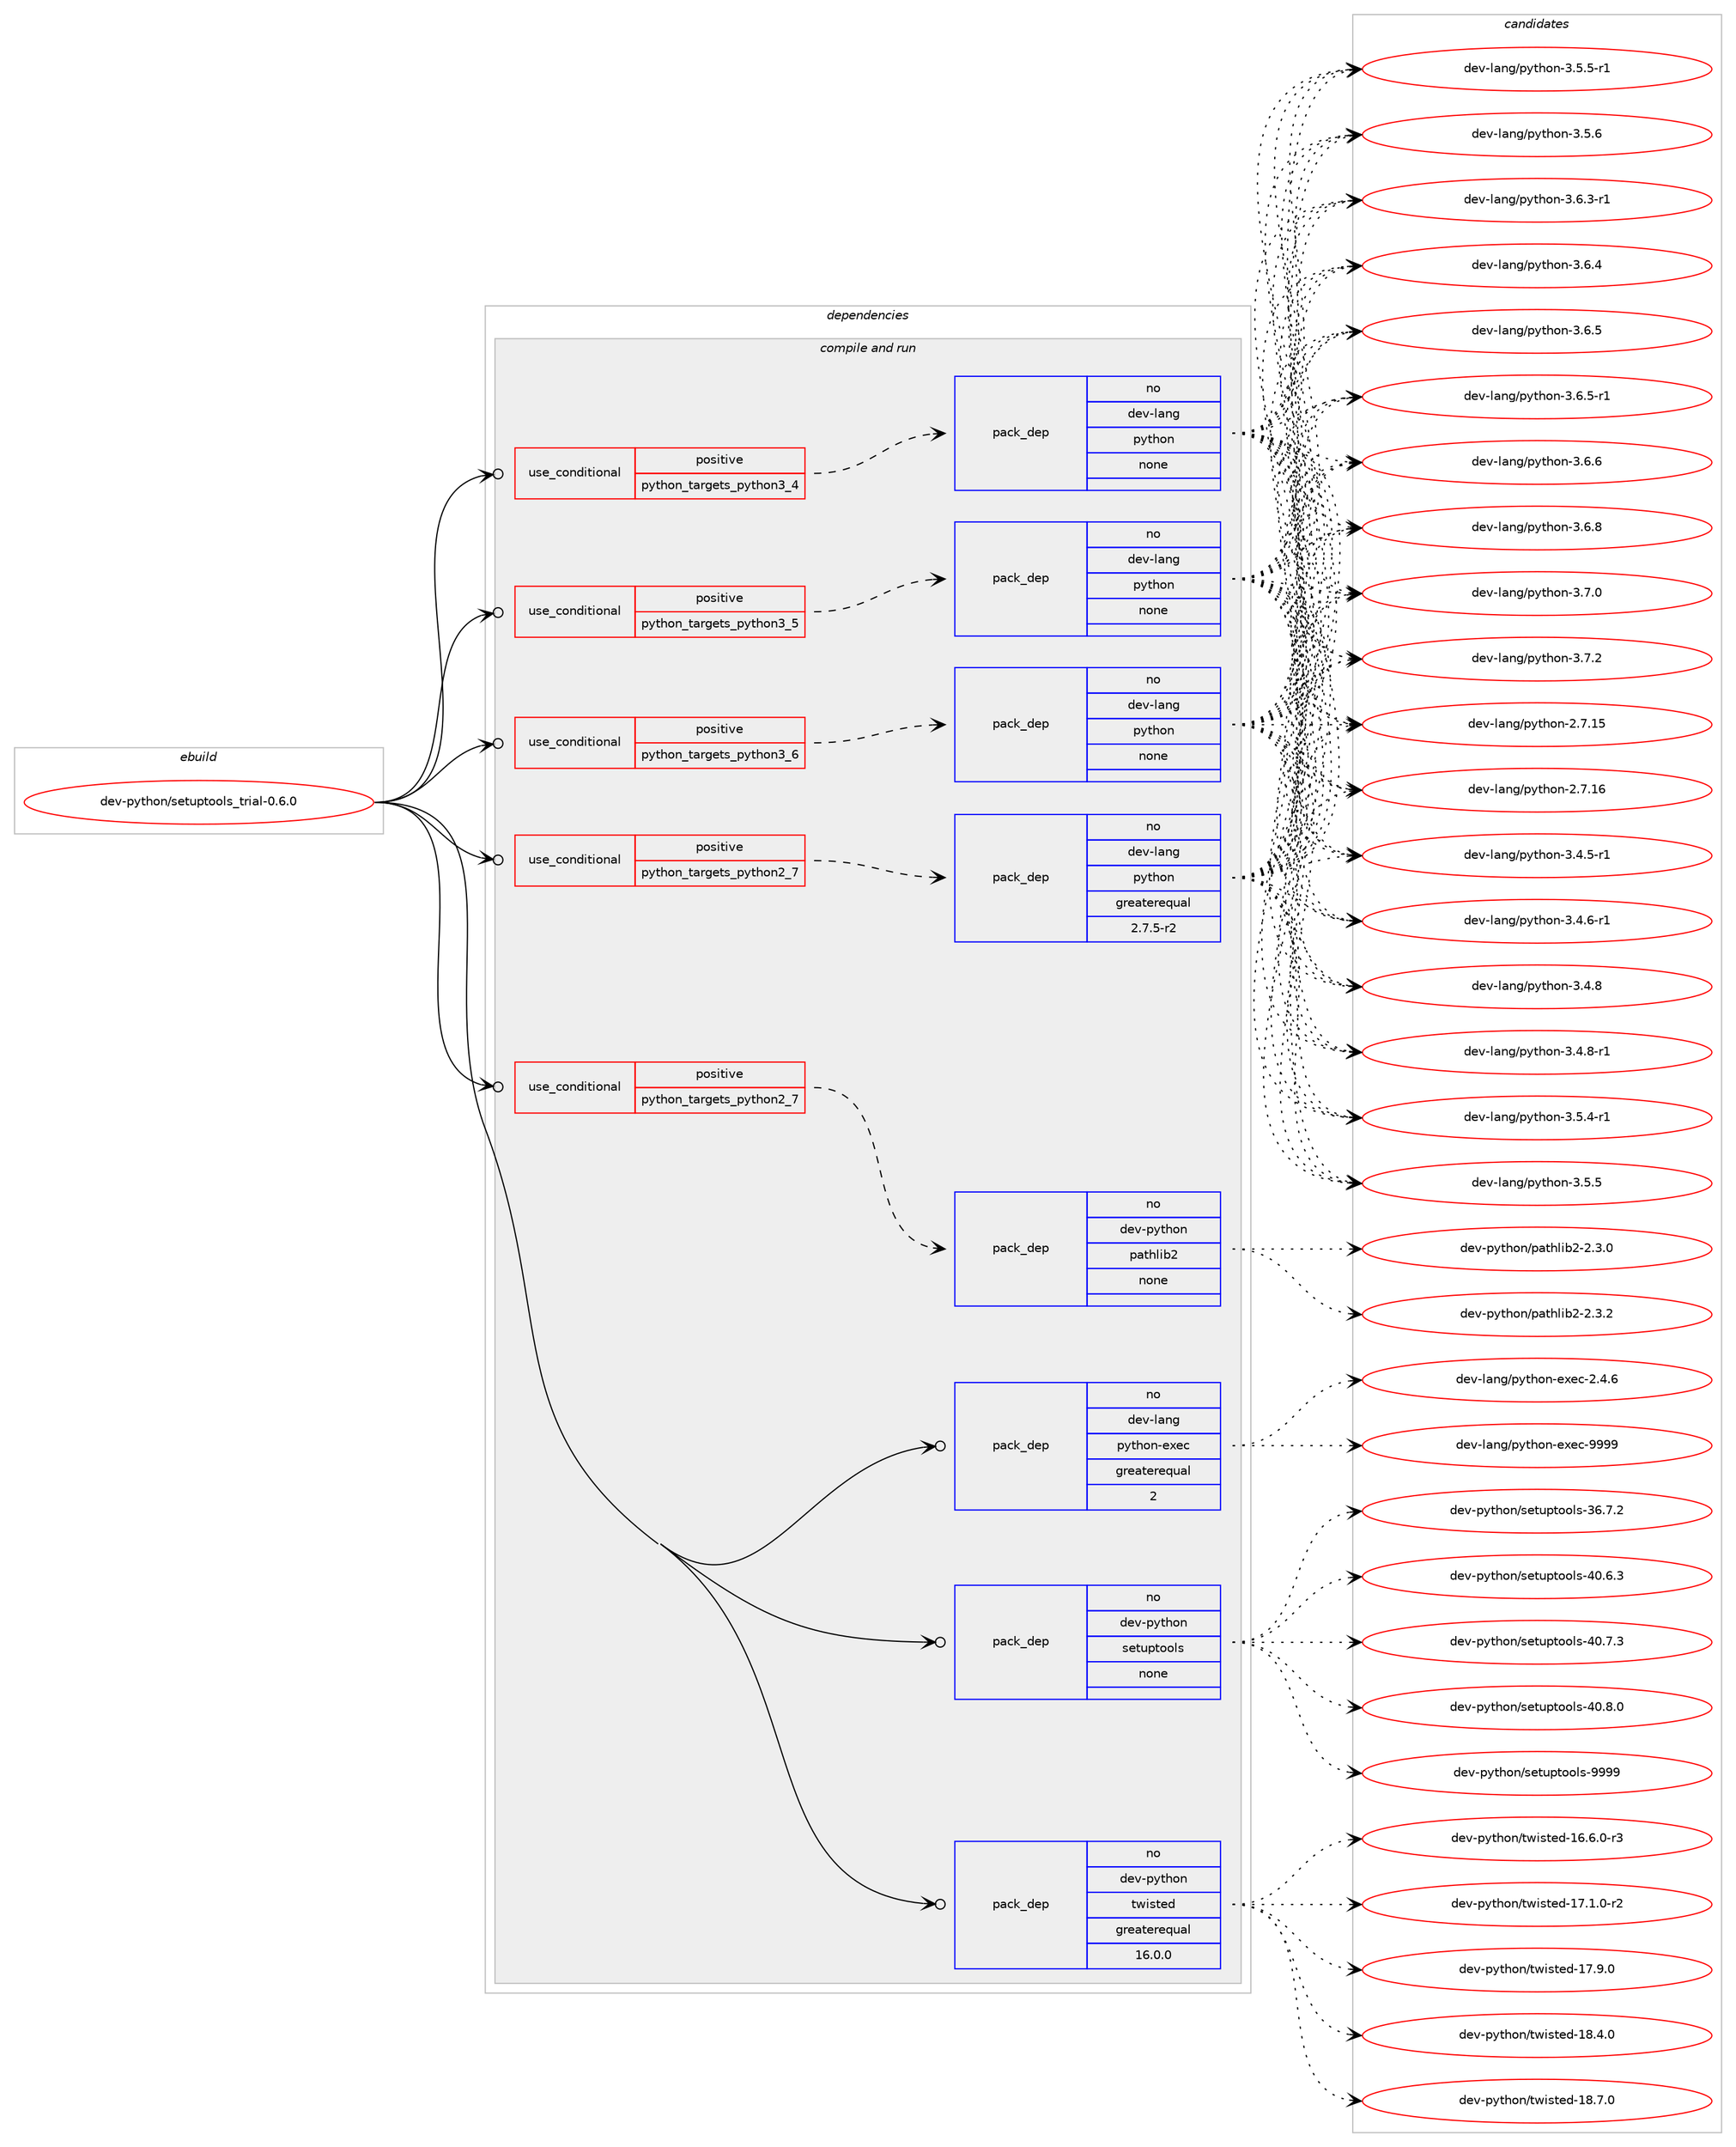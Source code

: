 digraph prolog {

# *************
# Graph options
# *************

newrank=true;
concentrate=true;
compound=true;
graph [rankdir=LR,fontname=Helvetica,fontsize=10,ranksep=1.5];#, ranksep=2.5, nodesep=0.2];
edge  [arrowhead=vee];
node  [fontname=Helvetica,fontsize=10];

# **********
# The ebuild
# **********

subgraph cluster_leftcol {
color=gray;
rank=same;
label=<<i>ebuild</i>>;
id [label="dev-python/setuptools_trial-0.6.0", color=red, width=4, href="../dev-python/setuptools_trial-0.6.0.svg"];
}

# ****************
# The dependencies
# ****************

subgraph cluster_midcol {
color=gray;
label=<<i>dependencies</i>>;
subgraph cluster_compile {
fillcolor="#eeeeee";
style=filled;
label=<<i>compile</i>>;
}
subgraph cluster_compileandrun {
fillcolor="#eeeeee";
style=filled;
label=<<i>compile and run</i>>;
subgraph cond384534 {
dependency1441004 [label=<<TABLE BORDER="0" CELLBORDER="1" CELLSPACING="0" CELLPADDING="4"><TR><TD ROWSPAN="3" CELLPADDING="10">use_conditional</TD></TR><TR><TD>positive</TD></TR><TR><TD>python_targets_python2_7</TD></TR></TABLE>>, shape=none, color=red];
subgraph pack1033108 {
dependency1441005 [label=<<TABLE BORDER="0" CELLBORDER="1" CELLSPACING="0" CELLPADDING="4" WIDTH="220"><TR><TD ROWSPAN="6" CELLPADDING="30">pack_dep</TD></TR><TR><TD WIDTH="110">no</TD></TR><TR><TD>dev-lang</TD></TR><TR><TD>python</TD></TR><TR><TD>greaterequal</TD></TR><TR><TD>2.7.5-r2</TD></TR></TABLE>>, shape=none, color=blue];
}
dependency1441004:e -> dependency1441005:w [weight=20,style="dashed",arrowhead="vee"];
}
id:e -> dependency1441004:w [weight=20,style="solid",arrowhead="odotvee"];
subgraph cond384535 {
dependency1441006 [label=<<TABLE BORDER="0" CELLBORDER="1" CELLSPACING="0" CELLPADDING="4"><TR><TD ROWSPAN="3" CELLPADDING="10">use_conditional</TD></TR><TR><TD>positive</TD></TR><TR><TD>python_targets_python2_7</TD></TR></TABLE>>, shape=none, color=red];
subgraph pack1033109 {
dependency1441007 [label=<<TABLE BORDER="0" CELLBORDER="1" CELLSPACING="0" CELLPADDING="4" WIDTH="220"><TR><TD ROWSPAN="6" CELLPADDING="30">pack_dep</TD></TR><TR><TD WIDTH="110">no</TD></TR><TR><TD>dev-python</TD></TR><TR><TD>pathlib2</TD></TR><TR><TD>none</TD></TR><TR><TD></TD></TR></TABLE>>, shape=none, color=blue];
}
dependency1441006:e -> dependency1441007:w [weight=20,style="dashed",arrowhead="vee"];
}
id:e -> dependency1441006:w [weight=20,style="solid",arrowhead="odotvee"];
subgraph cond384536 {
dependency1441008 [label=<<TABLE BORDER="0" CELLBORDER="1" CELLSPACING="0" CELLPADDING="4"><TR><TD ROWSPAN="3" CELLPADDING="10">use_conditional</TD></TR><TR><TD>positive</TD></TR><TR><TD>python_targets_python3_4</TD></TR></TABLE>>, shape=none, color=red];
subgraph pack1033110 {
dependency1441009 [label=<<TABLE BORDER="0" CELLBORDER="1" CELLSPACING="0" CELLPADDING="4" WIDTH="220"><TR><TD ROWSPAN="6" CELLPADDING="30">pack_dep</TD></TR><TR><TD WIDTH="110">no</TD></TR><TR><TD>dev-lang</TD></TR><TR><TD>python</TD></TR><TR><TD>none</TD></TR><TR><TD></TD></TR></TABLE>>, shape=none, color=blue];
}
dependency1441008:e -> dependency1441009:w [weight=20,style="dashed",arrowhead="vee"];
}
id:e -> dependency1441008:w [weight=20,style="solid",arrowhead="odotvee"];
subgraph cond384537 {
dependency1441010 [label=<<TABLE BORDER="0" CELLBORDER="1" CELLSPACING="0" CELLPADDING="4"><TR><TD ROWSPAN="3" CELLPADDING="10">use_conditional</TD></TR><TR><TD>positive</TD></TR><TR><TD>python_targets_python3_5</TD></TR></TABLE>>, shape=none, color=red];
subgraph pack1033111 {
dependency1441011 [label=<<TABLE BORDER="0" CELLBORDER="1" CELLSPACING="0" CELLPADDING="4" WIDTH="220"><TR><TD ROWSPAN="6" CELLPADDING="30">pack_dep</TD></TR><TR><TD WIDTH="110">no</TD></TR><TR><TD>dev-lang</TD></TR><TR><TD>python</TD></TR><TR><TD>none</TD></TR><TR><TD></TD></TR></TABLE>>, shape=none, color=blue];
}
dependency1441010:e -> dependency1441011:w [weight=20,style="dashed",arrowhead="vee"];
}
id:e -> dependency1441010:w [weight=20,style="solid",arrowhead="odotvee"];
subgraph cond384538 {
dependency1441012 [label=<<TABLE BORDER="0" CELLBORDER="1" CELLSPACING="0" CELLPADDING="4"><TR><TD ROWSPAN="3" CELLPADDING="10">use_conditional</TD></TR><TR><TD>positive</TD></TR><TR><TD>python_targets_python3_6</TD></TR></TABLE>>, shape=none, color=red];
subgraph pack1033112 {
dependency1441013 [label=<<TABLE BORDER="0" CELLBORDER="1" CELLSPACING="0" CELLPADDING="4" WIDTH="220"><TR><TD ROWSPAN="6" CELLPADDING="30">pack_dep</TD></TR><TR><TD WIDTH="110">no</TD></TR><TR><TD>dev-lang</TD></TR><TR><TD>python</TD></TR><TR><TD>none</TD></TR><TR><TD></TD></TR></TABLE>>, shape=none, color=blue];
}
dependency1441012:e -> dependency1441013:w [weight=20,style="dashed",arrowhead="vee"];
}
id:e -> dependency1441012:w [weight=20,style="solid",arrowhead="odotvee"];
subgraph pack1033113 {
dependency1441014 [label=<<TABLE BORDER="0" CELLBORDER="1" CELLSPACING="0" CELLPADDING="4" WIDTH="220"><TR><TD ROWSPAN="6" CELLPADDING="30">pack_dep</TD></TR><TR><TD WIDTH="110">no</TD></TR><TR><TD>dev-lang</TD></TR><TR><TD>python-exec</TD></TR><TR><TD>greaterequal</TD></TR><TR><TD>2</TD></TR></TABLE>>, shape=none, color=blue];
}
id:e -> dependency1441014:w [weight=20,style="solid",arrowhead="odotvee"];
subgraph pack1033114 {
dependency1441015 [label=<<TABLE BORDER="0" CELLBORDER="1" CELLSPACING="0" CELLPADDING="4" WIDTH="220"><TR><TD ROWSPAN="6" CELLPADDING="30">pack_dep</TD></TR><TR><TD WIDTH="110">no</TD></TR><TR><TD>dev-python</TD></TR><TR><TD>setuptools</TD></TR><TR><TD>none</TD></TR><TR><TD></TD></TR></TABLE>>, shape=none, color=blue];
}
id:e -> dependency1441015:w [weight=20,style="solid",arrowhead="odotvee"];
subgraph pack1033115 {
dependency1441016 [label=<<TABLE BORDER="0" CELLBORDER="1" CELLSPACING="0" CELLPADDING="4" WIDTH="220"><TR><TD ROWSPAN="6" CELLPADDING="30">pack_dep</TD></TR><TR><TD WIDTH="110">no</TD></TR><TR><TD>dev-python</TD></TR><TR><TD>twisted</TD></TR><TR><TD>greaterequal</TD></TR><TR><TD>16.0.0</TD></TR></TABLE>>, shape=none, color=blue];
}
id:e -> dependency1441016:w [weight=20,style="solid",arrowhead="odotvee"];
}
subgraph cluster_run {
fillcolor="#eeeeee";
style=filled;
label=<<i>run</i>>;
}
}

# **************
# The candidates
# **************

subgraph cluster_choices {
rank=same;
color=gray;
label=<<i>candidates</i>>;

subgraph choice1033108 {
color=black;
nodesep=1;
choice10010111845108971101034711212111610411111045504655464953 [label="dev-lang/python-2.7.15", color=red, width=4,href="../dev-lang/python-2.7.15.svg"];
choice10010111845108971101034711212111610411111045504655464954 [label="dev-lang/python-2.7.16", color=red, width=4,href="../dev-lang/python-2.7.16.svg"];
choice1001011184510897110103471121211161041111104551465246534511449 [label="dev-lang/python-3.4.5-r1", color=red, width=4,href="../dev-lang/python-3.4.5-r1.svg"];
choice1001011184510897110103471121211161041111104551465246544511449 [label="dev-lang/python-3.4.6-r1", color=red, width=4,href="../dev-lang/python-3.4.6-r1.svg"];
choice100101118451089711010347112121116104111110455146524656 [label="dev-lang/python-3.4.8", color=red, width=4,href="../dev-lang/python-3.4.8.svg"];
choice1001011184510897110103471121211161041111104551465246564511449 [label="dev-lang/python-3.4.8-r1", color=red, width=4,href="../dev-lang/python-3.4.8-r1.svg"];
choice1001011184510897110103471121211161041111104551465346524511449 [label="dev-lang/python-3.5.4-r1", color=red, width=4,href="../dev-lang/python-3.5.4-r1.svg"];
choice100101118451089711010347112121116104111110455146534653 [label="dev-lang/python-3.5.5", color=red, width=4,href="../dev-lang/python-3.5.5.svg"];
choice1001011184510897110103471121211161041111104551465346534511449 [label="dev-lang/python-3.5.5-r1", color=red, width=4,href="../dev-lang/python-3.5.5-r1.svg"];
choice100101118451089711010347112121116104111110455146534654 [label="dev-lang/python-3.5.6", color=red, width=4,href="../dev-lang/python-3.5.6.svg"];
choice1001011184510897110103471121211161041111104551465446514511449 [label="dev-lang/python-3.6.3-r1", color=red, width=4,href="../dev-lang/python-3.6.3-r1.svg"];
choice100101118451089711010347112121116104111110455146544652 [label="dev-lang/python-3.6.4", color=red, width=4,href="../dev-lang/python-3.6.4.svg"];
choice100101118451089711010347112121116104111110455146544653 [label="dev-lang/python-3.6.5", color=red, width=4,href="../dev-lang/python-3.6.5.svg"];
choice1001011184510897110103471121211161041111104551465446534511449 [label="dev-lang/python-3.6.5-r1", color=red, width=4,href="../dev-lang/python-3.6.5-r1.svg"];
choice100101118451089711010347112121116104111110455146544654 [label="dev-lang/python-3.6.6", color=red, width=4,href="../dev-lang/python-3.6.6.svg"];
choice100101118451089711010347112121116104111110455146544656 [label="dev-lang/python-3.6.8", color=red, width=4,href="../dev-lang/python-3.6.8.svg"];
choice100101118451089711010347112121116104111110455146554648 [label="dev-lang/python-3.7.0", color=red, width=4,href="../dev-lang/python-3.7.0.svg"];
choice100101118451089711010347112121116104111110455146554650 [label="dev-lang/python-3.7.2", color=red, width=4,href="../dev-lang/python-3.7.2.svg"];
dependency1441005:e -> choice10010111845108971101034711212111610411111045504655464953:w [style=dotted,weight="100"];
dependency1441005:e -> choice10010111845108971101034711212111610411111045504655464954:w [style=dotted,weight="100"];
dependency1441005:e -> choice1001011184510897110103471121211161041111104551465246534511449:w [style=dotted,weight="100"];
dependency1441005:e -> choice1001011184510897110103471121211161041111104551465246544511449:w [style=dotted,weight="100"];
dependency1441005:e -> choice100101118451089711010347112121116104111110455146524656:w [style=dotted,weight="100"];
dependency1441005:e -> choice1001011184510897110103471121211161041111104551465246564511449:w [style=dotted,weight="100"];
dependency1441005:e -> choice1001011184510897110103471121211161041111104551465346524511449:w [style=dotted,weight="100"];
dependency1441005:e -> choice100101118451089711010347112121116104111110455146534653:w [style=dotted,weight="100"];
dependency1441005:e -> choice1001011184510897110103471121211161041111104551465346534511449:w [style=dotted,weight="100"];
dependency1441005:e -> choice100101118451089711010347112121116104111110455146534654:w [style=dotted,weight="100"];
dependency1441005:e -> choice1001011184510897110103471121211161041111104551465446514511449:w [style=dotted,weight="100"];
dependency1441005:e -> choice100101118451089711010347112121116104111110455146544652:w [style=dotted,weight="100"];
dependency1441005:e -> choice100101118451089711010347112121116104111110455146544653:w [style=dotted,weight="100"];
dependency1441005:e -> choice1001011184510897110103471121211161041111104551465446534511449:w [style=dotted,weight="100"];
dependency1441005:e -> choice100101118451089711010347112121116104111110455146544654:w [style=dotted,weight="100"];
dependency1441005:e -> choice100101118451089711010347112121116104111110455146544656:w [style=dotted,weight="100"];
dependency1441005:e -> choice100101118451089711010347112121116104111110455146554648:w [style=dotted,weight="100"];
dependency1441005:e -> choice100101118451089711010347112121116104111110455146554650:w [style=dotted,weight="100"];
}
subgraph choice1033109 {
color=black;
nodesep=1;
choice1001011184511212111610411111047112971161041081059850455046514648 [label="dev-python/pathlib2-2.3.0", color=red, width=4,href="../dev-python/pathlib2-2.3.0.svg"];
choice1001011184511212111610411111047112971161041081059850455046514650 [label="dev-python/pathlib2-2.3.2", color=red, width=4,href="../dev-python/pathlib2-2.3.2.svg"];
dependency1441007:e -> choice1001011184511212111610411111047112971161041081059850455046514648:w [style=dotted,weight="100"];
dependency1441007:e -> choice1001011184511212111610411111047112971161041081059850455046514650:w [style=dotted,weight="100"];
}
subgraph choice1033110 {
color=black;
nodesep=1;
choice10010111845108971101034711212111610411111045504655464953 [label="dev-lang/python-2.7.15", color=red, width=4,href="../dev-lang/python-2.7.15.svg"];
choice10010111845108971101034711212111610411111045504655464954 [label="dev-lang/python-2.7.16", color=red, width=4,href="../dev-lang/python-2.7.16.svg"];
choice1001011184510897110103471121211161041111104551465246534511449 [label="dev-lang/python-3.4.5-r1", color=red, width=4,href="../dev-lang/python-3.4.5-r1.svg"];
choice1001011184510897110103471121211161041111104551465246544511449 [label="dev-lang/python-3.4.6-r1", color=red, width=4,href="../dev-lang/python-3.4.6-r1.svg"];
choice100101118451089711010347112121116104111110455146524656 [label="dev-lang/python-3.4.8", color=red, width=4,href="../dev-lang/python-3.4.8.svg"];
choice1001011184510897110103471121211161041111104551465246564511449 [label="dev-lang/python-3.4.8-r1", color=red, width=4,href="../dev-lang/python-3.4.8-r1.svg"];
choice1001011184510897110103471121211161041111104551465346524511449 [label="dev-lang/python-3.5.4-r1", color=red, width=4,href="../dev-lang/python-3.5.4-r1.svg"];
choice100101118451089711010347112121116104111110455146534653 [label="dev-lang/python-3.5.5", color=red, width=4,href="../dev-lang/python-3.5.5.svg"];
choice1001011184510897110103471121211161041111104551465346534511449 [label="dev-lang/python-3.5.5-r1", color=red, width=4,href="../dev-lang/python-3.5.5-r1.svg"];
choice100101118451089711010347112121116104111110455146534654 [label="dev-lang/python-3.5.6", color=red, width=4,href="../dev-lang/python-3.5.6.svg"];
choice1001011184510897110103471121211161041111104551465446514511449 [label="dev-lang/python-3.6.3-r1", color=red, width=4,href="../dev-lang/python-3.6.3-r1.svg"];
choice100101118451089711010347112121116104111110455146544652 [label="dev-lang/python-3.6.4", color=red, width=4,href="../dev-lang/python-3.6.4.svg"];
choice100101118451089711010347112121116104111110455146544653 [label="dev-lang/python-3.6.5", color=red, width=4,href="../dev-lang/python-3.6.5.svg"];
choice1001011184510897110103471121211161041111104551465446534511449 [label="dev-lang/python-3.6.5-r1", color=red, width=4,href="../dev-lang/python-3.6.5-r1.svg"];
choice100101118451089711010347112121116104111110455146544654 [label="dev-lang/python-3.6.6", color=red, width=4,href="../dev-lang/python-3.6.6.svg"];
choice100101118451089711010347112121116104111110455146544656 [label="dev-lang/python-3.6.8", color=red, width=4,href="../dev-lang/python-3.6.8.svg"];
choice100101118451089711010347112121116104111110455146554648 [label="dev-lang/python-3.7.0", color=red, width=4,href="../dev-lang/python-3.7.0.svg"];
choice100101118451089711010347112121116104111110455146554650 [label="dev-lang/python-3.7.2", color=red, width=4,href="../dev-lang/python-3.7.2.svg"];
dependency1441009:e -> choice10010111845108971101034711212111610411111045504655464953:w [style=dotted,weight="100"];
dependency1441009:e -> choice10010111845108971101034711212111610411111045504655464954:w [style=dotted,weight="100"];
dependency1441009:e -> choice1001011184510897110103471121211161041111104551465246534511449:w [style=dotted,weight="100"];
dependency1441009:e -> choice1001011184510897110103471121211161041111104551465246544511449:w [style=dotted,weight="100"];
dependency1441009:e -> choice100101118451089711010347112121116104111110455146524656:w [style=dotted,weight="100"];
dependency1441009:e -> choice1001011184510897110103471121211161041111104551465246564511449:w [style=dotted,weight="100"];
dependency1441009:e -> choice1001011184510897110103471121211161041111104551465346524511449:w [style=dotted,weight="100"];
dependency1441009:e -> choice100101118451089711010347112121116104111110455146534653:w [style=dotted,weight="100"];
dependency1441009:e -> choice1001011184510897110103471121211161041111104551465346534511449:w [style=dotted,weight="100"];
dependency1441009:e -> choice100101118451089711010347112121116104111110455146534654:w [style=dotted,weight="100"];
dependency1441009:e -> choice1001011184510897110103471121211161041111104551465446514511449:w [style=dotted,weight="100"];
dependency1441009:e -> choice100101118451089711010347112121116104111110455146544652:w [style=dotted,weight="100"];
dependency1441009:e -> choice100101118451089711010347112121116104111110455146544653:w [style=dotted,weight="100"];
dependency1441009:e -> choice1001011184510897110103471121211161041111104551465446534511449:w [style=dotted,weight="100"];
dependency1441009:e -> choice100101118451089711010347112121116104111110455146544654:w [style=dotted,weight="100"];
dependency1441009:e -> choice100101118451089711010347112121116104111110455146544656:w [style=dotted,weight="100"];
dependency1441009:e -> choice100101118451089711010347112121116104111110455146554648:w [style=dotted,weight="100"];
dependency1441009:e -> choice100101118451089711010347112121116104111110455146554650:w [style=dotted,weight="100"];
}
subgraph choice1033111 {
color=black;
nodesep=1;
choice10010111845108971101034711212111610411111045504655464953 [label="dev-lang/python-2.7.15", color=red, width=4,href="../dev-lang/python-2.7.15.svg"];
choice10010111845108971101034711212111610411111045504655464954 [label="dev-lang/python-2.7.16", color=red, width=4,href="../dev-lang/python-2.7.16.svg"];
choice1001011184510897110103471121211161041111104551465246534511449 [label="dev-lang/python-3.4.5-r1", color=red, width=4,href="../dev-lang/python-3.4.5-r1.svg"];
choice1001011184510897110103471121211161041111104551465246544511449 [label="dev-lang/python-3.4.6-r1", color=red, width=4,href="../dev-lang/python-3.4.6-r1.svg"];
choice100101118451089711010347112121116104111110455146524656 [label="dev-lang/python-3.4.8", color=red, width=4,href="../dev-lang/python-3.4.8.svg"];
choice1001011184510897110103471121211161041111104551465246564511449 [label="dev-lang/python-3.4.8-r1", color=red, width=4,href="../dev-lang/python-3.4.8-r1.svg"];
choice1001011184510897110103471121211161041111104551465346524511449 [label="dev-lang/python-3.5.4-r1", color=red, width=4,href="../dev-lang/python-3.5.4-r1.svg"];
choice100101118451089711010347112121116104111110455146534653 [label="dev-lang/python-3.5.5", color=red, width=4,href="../dev-lang/python-3.5.5.svg"];
choice1001011184510897110103471121211161041111104551465346534511449 [label="dev-lang/python-3.5.5-r1", color=red, width=4,href="../dev-lang/python-3.5.5-r1.svg"];
choice100101118451089711010347112121116104111110455146534654 [label="dev-lang/python-3.5.6", color=red, width=4,href="../dev-lang/python-3.5.6.svg"];
choice1001011184510897110103471121211161041111104551465446514511449 [label="dev-lang/python-3.6.3-r1", color=red, width=4,href="../dev-lang/python-3.6.3-r1.svg"];
choice100101118451089711010347112121116104111110455146544652 [label="dev-lang/python-3.6.4", color=red, width=4,href="../dev-lang/python-3.6.4.svg"];
choice100101118451089711010347112121116104111110455146544653 [label="dev-lang/python-3.6.5", color=red, width=4,href="../dev-lang/python-3.6.5.svg"];
choice1001011184510897110103471121211161041111104551465446534511449 [label="dev-lang/python-3.6.5-r1", color=red, width=4,href="../dev-lang/python-3.6.5-r1.svg"];
choice100101118451089711010347112121116104111110455146544654 [label="dev-lang/python-3.6.6", color=red, width=4,href="../dev-lang/python-3.6.6.svg"];
choice100101118451089711010347112121116104111110455146544656 [label="dev-lang/python-3.6.8", color=red, width=4,href="../dev-lang/python-3.6.8.svg"];
choice100101118451089711010347112121116104111110455146554648 [label="dev-lang/python-3.7.0", color=red, width=4,href="../dev-lang/python-3.7.0.svg"];
choice100101118451089711010347112121116104111110455146554650 [label="dev-lang/python-3.7.2", color=red, width=4,href="../dev-lang/python-3.7.2.svg"];
dependency1441011:e -> choice10010111845108971101034711212111610411111045504655464953:w [style=dotted,weight="100"];
dependency1441011:e -> choice10010111845108971101034711212111610411111045504655464954:w [style=dotted,weight="100"];
dependency1441011:e -> choice1001011184510897110103471121211161041111104551465246534511449:w [style=dotted,weight="100"];
dependency1441011:e -> choice1001011184510897110103471121211161041111104551465246544511449:w [style=dotted,weight="100"];
dependency1441011:e -> choice100101118451089711010347112121116104111110455146524656:w [style=dotted,weight="100"];
dependency1441011:e -> choice1001011184510897110103471121211161041111104551465246564511449:w [style=dotted,weight="100"];
dependency1441011:e -> choice1001011184510897110103471121211161041111104551465346524511449:w [style=dotted,weight="100"];
dependency1441011:e -> choice100101118451089711010347112121116104111110455146534653:w [style=dotted,weight="100"];
dependency1441011:e -> choice1001011184510897110103471121211161041111104551465346534511449:w [style=dotted,weight="100"];
dependency1441011:e -> choice100101118451089711010347112121116104111110455146534654:w [style=dotted,weight="100"];
dependency1441011:e -> choice1001011184510897110103471121211161041111104551465446514511449:w [style=dotted,weight="100"];
dependency1441011:e -> choice100101118451089711010347112121116104111110455146544652:w [style=dotted,weight="100"];
dependency1441011:e -> choice100101118451089711010347112121116104111110455146544653:w [style=dotted,weight="100"];
dependency1441011:e -> choice1001011184510897110103471121211161041111104551465446534511449:w [style=dotted,weight="100"];
dependency1441011:e -> choice100101118451089711010347112121116104111110455146544654:w [style=dotted,weight="100"];
dependency1441011:e -> choice100101118451089711010347112121116104111110455146544656:w [style=dotted,weight="100"];
dependency1441011:e -> choice100101118451089711010347112121116104111110455146554648:w [style=dotted,weight="100"];
dependency1441011:e -> choice100101118451089711010347112121116104111110455146554650:w [style=dotted,weight="100"];
}
subgraph choice1033112 {
color=black;
nodesep=1;
choice10010111845108971101034711212111610411111045504655464953 [label="dev-lang/python-2.7.15", color=red, width=4,href="../dev-lang/python-2.7.15.svg"];
choice10010111845108971101034711212111610411111045504655464954 [label="dev-lang/python-2.7.16", color=red, width=4,href="../dev-lang/python-2.7.16.svg"];
choice1001011184510897110103471121211161041111104551465246534511449 [label="dev-lang/python-3.4.5-r1", color=red, width=4,href="../dev-lang/python-3.4.5-r1.svg"];
choice1001011184510897110103471121211161041111104551465246544511449 [label="dev-lang/python-3.4.6-r1", color=red, width=4,href="../dev-lang/python-3.4.6-r1.svg"];
choice100101118451089711010347112121116104111110455146524656 [label="dev-lang/python-3.4.8", color=red, width=4,href="../dev-lang/python-3.4.8.svg"];
choice1001011184510897110103471121211161041111104551465246564511449 [label="dev-lang/python-3.4.8-r1", color=red, width=4,href="../dev-lang/python-3.4.8-r1.svg"];
choice1001011184510897110103471121211161041111104551465346524511449 [label="dev-lang/python-3.5.4-r1", color=red, width=4,href="../dev-lang/python-3.5.4-r1.svg"];
choice100101118451089711010347112121116104111110455146534653 [label="dev-lang/python-3.5.5", color=red, width=4,href="../dev-lang/python-3.5.5.svg"];
choice1001011184510897110103471121211161041111104551465346534511449 [label="dev-lang/python-3.5.5-r1", color=red, width=4,href="../dev-lang/python-3.5.5-r1.svg"];
choice100101118451089711010347112121116104111110455146534654 [label="dev-lang/python-3.5.6", color=red, width=4,href="../dev-lang/python-3.5.6.svg"];
choice1001011184510897110103471121211161041111104551465446514511449 [label="dev-lang/python-3.6.3-r1", color=red, width=4,href="../dev-lang/python-3.6.3-r1.svg"];
choice100101118451089711010347112121116104111110455146544652 [label="dev-lang/python-3.6.4", color=red, width=4,href="../dev-lang/python-3.6.4.svg"];
choice100101118451089711010347112121116104111110455146544653 [label="dev-lang/python-3.6.5", color=red, width=4,href="../dev-lang/python-3.6.5.svg"];
choice1001011184510897110103471121211161041111104551465446534511449 [label="dev-lang/python-3.6.5-r1", color=red, width=4,href="../dev-lang/python-3.6.5-r1.svg"];
choice100101118451089711010347112121116104111110455146544654 [label="dev-lang/python-3.6.6", color=red, width=4,href="../dev-lang/python-3.6.6.svg"];
choice100101118451089711010347112121116104111110455146544656 [label="dev-lang/python-3.6.8", color=red, width=4,href="../dev-lang/python-3.6.8.svg"];
choice100101118451089711010347112121116104111110455146554648 [label="dev-lang/python-3.7.0", color=red, width=4,href="../dev-lang/python-3.7.0.svg"];
choice100101118451089711010347112121116104111110455146554650 [label="dev-lang/python-3.7.2", color=red, width=4,href="../dev-lang/python-3.7.2.svg"];
dependency1441013:e -> choice10010111845108971101034711212111610411111045504655464953:w [style=dotted,weight="100"];
dependency1441013:e -> choice10010111845108971101034711212111610411111045504655464954:w [style=dotted,weight="100"];
dependency1441013:e -> choice1001011184510897110103471121211161041111104551465246534511449:w [style=dotted,weight="100"];
dependency1441013:e -> choice1001011184510897110103471121211161041111104551465246544511449:w [style=dotted,weight="100"];
dependency1441013:e -> choice100101118451089711010347112121116104111110455146524656:w [style=dotted,weight="100"];
dependency1441013:e -> choice1001011184510897110103471121211161041111104551465246564511449:w [style=dotted,weight="100"];
dependency1441013:e -> choice1001011184510897110103471121211161041111104551465346524511449:w [style=dotted,weight="100"];
dependency1441013:e -> choice100101118451089711010347112121116104111110455146534653:w [style=dotted,weight="100"];
dependency1441013:e -> choice1001011184510897110103471121211161041111104551465346534511449:w [style=dotted,weight="100"];
dependency1441013:e -> choice100101118451089711010347112121116104111110455146534654:w [style=dotted,weight="100"];
dependency1441013:e -> choice1001011184510897110103471121211161041111104551465446514511449:w [style=dotted,weight="100"];
dependency1441013:e -> choice100101118451089711010347112121116104111110455146544652:w [style=dotted,weight="100"];
dependency1441013:e -> choice100101118451089711010347112121116104111110455146544653:w [style=dotted,weight="100"];
dependency1441013:e -> choice1001011184510897110103471121211161041111104551465446534511449:w [style=dotted,weight="100"];
dependency1441013:e -> choice100101118451089711010347112121116104111110455146544654:w [style=dotted,weight="100"];
dependency1441013:e -> choice100101118451089711010347112121116104111110455146544656:w [style=dotted,weight="100"];
dependency1441013:e -> choice100101118451089711010347112121116104111110455146554648:w [style=dotted,weight="100"];
dependency1441013:e -> choice100101118451089711010347112121116104111110455146554650:w [style=dotted,weight="100"];
}
subgraph choice1033113 {
color=black;
nodesep=1;
choice1001011184510897110103471121211161041111104510112010199455046524654 [label="dev-lang/python-exec-2.4.6", color=red, width=4,href="../dev-lang/python-exec-2.4.6.svg"];
choice10010111845108971101034711212111610411111045101120101994557575757 [label="dev-lang/python-exec-9999", color=red, width=4,href="../dev-lang/python-exec-9999.svg"];
dependency1441014:e -> choice1001011184510897110103471121211161041111104510112010199455046524654:w [style=dotted,weight="100"];
dependency1441014:e -> choice10010111845108971101034711212111610411111045101120101994557575757:w [style=dotted,weight="100"];
}
subgraph choice1033114 {
color=black;
nodesep=1;
choice100101118451121211161041111104711510111611711211611111110811545515446554650 [label="dev-python/setuptools-36.7.2", color=red, width=4,href="../dev-python/setuptools-36.7.2.svg"];
choice100101118451121211161041111104711510111611711211611111110811545524846544651 [label="dev-python/setuptools-40.6.3", color=red, width=4,href="../dev-python/setuptools-40.6.3.svg"];
choice100101118451121211161041111104711510111611711211611111110811545524846554651 [label="dev-python/setuptools-40.7.3", color=red, width=4,href="../dev-python/setuptools-40.7.3.svg"];
choice100101118451121211161041111104711510111611711211611111110811545524846564648 [label="dev-python/setuptools-40.8.0", color=red, width=4,href="../dev-python/setuptools-40.8.0.svg"];
choice10010111845112121116104111110471151011161171121161111111081154557575757 [label="dev-python/setuptools-9999", color=red, width=4,href="../dev-python/setuptools-9999.svg"];
dependency1441015:e -> choice100101118451121211161041111104711510111611711211611111110811545515446554650:w [style=dotted,weight="100"];
dependency1441015:e -> choice100101118451121211161041111104711510111611711211611111110811545524846544651:w [style=dotted,weight="100"];
dependency1441015:e -> choice100101118451121211161041111104711510111611711211611111110811545524846554651:w [style=dotted,weight="100"];
dependency1441015:e -> choice100101118451121211161041111104711510111611711211611111110811545524846564648:w [style=dotted,weight="100"];
dependency1441015:e -> choice10010111845112121116104111110471151011161171121161111111081154557575757:w [style=dotted,weight="100"];
}
subgraph choice1033115 {
color=black;
nodesep=1;
choice1001011184511212111610411111047116119105115116101100454954465446484511451 [label="dev-python/twisted-16.6.0-r3", color=red, width=4,href="../dev-python/twisted-16.6.0-r3.svg"];
choice1001011184511212111610411111047116119105115116101100454955464946484511450 [label="dev-python/twisted-17.1.0-r2", color=red, width=4,href="../dev-python/twisted-17.1.0-r2.svg"];
choice100101118451121211161041111104711611910511511610110045495546574648 [label="dev-python/twisted-17.9.0", color=red, width=4,href="../dev-python/twisted-17.9.0.svg"];
choice100101118451121211161041111104711611910511511610110045495646524648 [label="dev-python/twisted-18.4.0", color=red, width=4,href="../dev-python/twisted-18.4.0.svg"];
choice100101118451121211161041111104711611910511511610110045495646554648 [label="dev-python/twisted-18.7.0", color=red, width=4,href="../dev-python/twisted-18.7.0.svg"];
dependency1441016:e -> choice1001011184511212111610411111047116119105115116101100454954465446484511451:w [style=dotted,weight="100"];
dependency1441016:e -> choice1001011184511212111610411111047116119105115116101100454955464946484511450:w [style=dotted,weight="100"];
dependency1441016:e -> choice100101118451121211161041111104711611910511511610110045495546574648:w [style=dotted,weight="100"];
dependency1441016:e -> choice100101118451121211161041111104711611910511511610110045495646524648:w [style=dotted,weight="100"];
dependency1441016:e -> choice100101118451121211161041111104711611910511511610110045495646554648:w [style=dotted,weight="100"];
}
}

}
